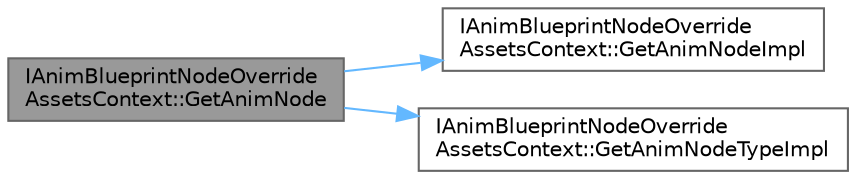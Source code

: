 digraph "IAnimBlueprintNodeOverrideAssetsContext::GetAnimNode"
{
 // INTERACTIVE_SVG=YES
 // LATEX_PDF_SIZE
  bgcolor="transparent";
  edge [fontname=Helvetica,fontsize=10,labelfontname=Helvetica,labelfontsize=10];
  node [fontname=Helvetica,fontsize=10,shape=box,height=0.2,width=0.4];
  rankdir="LR";
  Node1 [id="Node000001",label="IAnimBlueprintNodeOverride\lAssetsContext::GetAnimNode",height=0.2,width=0.4,color="gray40", fillcolor="grey60", style="filled", fontcolor="black",tooltip=" "];
  Node1 -> Node2 [id="edge1_Node000001_Node000002",color="steelblue1",style="solid",tooltip=" "];
  Node2 [id="Node000002",label="IAnimBlueprintNodeOverride\lAssetsContext::GetAnimNodeImpl",height=0.2,width=0.4,color="grey40", fillcolor="white", style="filled",URL="$d3/db3/classIAnimBlueprintNodeOverrideAssetsContext.html#aae8de8d26f4768db766ce0262845389a",tooltip=" "];
  Node1 -> Node3 [id="edge2_Node000001_Node000003",color="steelblue1",style="solid",tooltip=" "];
  Node3 [id="Node000003",label="IAnimBlueprintNodeOverride\lAssetsContext::GetAnimNodeTypeImpl",height=0.2,width=0.4,color="grey40", fillcolor="white", style="filled",URL="$d3/db3/classIAnimBlueprintNodeOverrideAssetsContext.html#ad5c19a85c3809711e765c14ea1f79b82",tooltip=" "];
}
